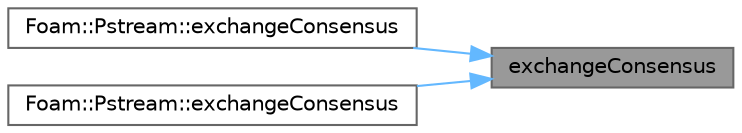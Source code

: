 digraph "exchangeConsensus"
{
 // LATEX_PDF_SIZE
  bgcolor="transparent";
  edge [fontname=Helvetica,fontsize=10,labelfontname=Helvetica,labelfontsize=10];
  node [fontname=Helvetica,fontsize=10,shape=box,height=0.2,width=0.4];
  rankdir="RL";
  Node1 [id="Node000001",label="exchangeConsensus",height=0.2,width=0.4,color="gray40", fillcolor="grey60", style="filled", fontcolor="black",tooltip=" "];
  Node1 -> Node2 [id="edge1_Node000001_Node000002",dir="back",color="steelblue1",style="solid",tooltip=" "];
  Node2 [id="Node000002",label="Foam::Pstream::exchangeConsensus",height=0.2,width=0.4,color="grey40", fillcolor="white", style="filled",URL="$classFoam_1_1Pstream.html#a92e307f6335756fa689201d841c769ab",tooltip=" "];
  Node1 -> Node3 [id="edge2_Node000001_Node000003",dir="back",color="steelblue1",style="solid",tooltip=" "];
  Node3 [id="Node000003",label="Foam::Pstream::exchangeConsensus",height=0.2,width=0.4,color="grey40", fillcolor="white", style="filled",URL="$classFoam_1_1Pstream.html#af989dd37ad034db2f7ae48faedf4ecf0",tooltip=" "];
}
